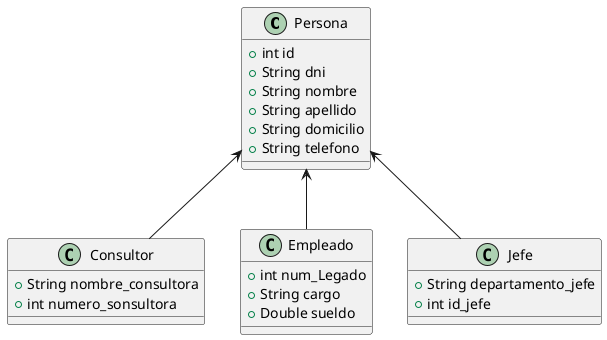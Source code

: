 @startuml
class Persona {
  + int id
  + String dni
  + String nombre
  + String apellido
  + String domicilio
  + String telefono
}

class Consultor {
  + String nombre_consultora
  + int numero_sonsultora 
}

class Empleado {
  + int num_Legado
  + String cargo 
  + Double sueldo
}

class Jefe {
  + String departamento_jefe
  + int id_jefe
}



Persona <-- Empleado
Persona <-- Consultor
Persona <-- Jefe


@enduml